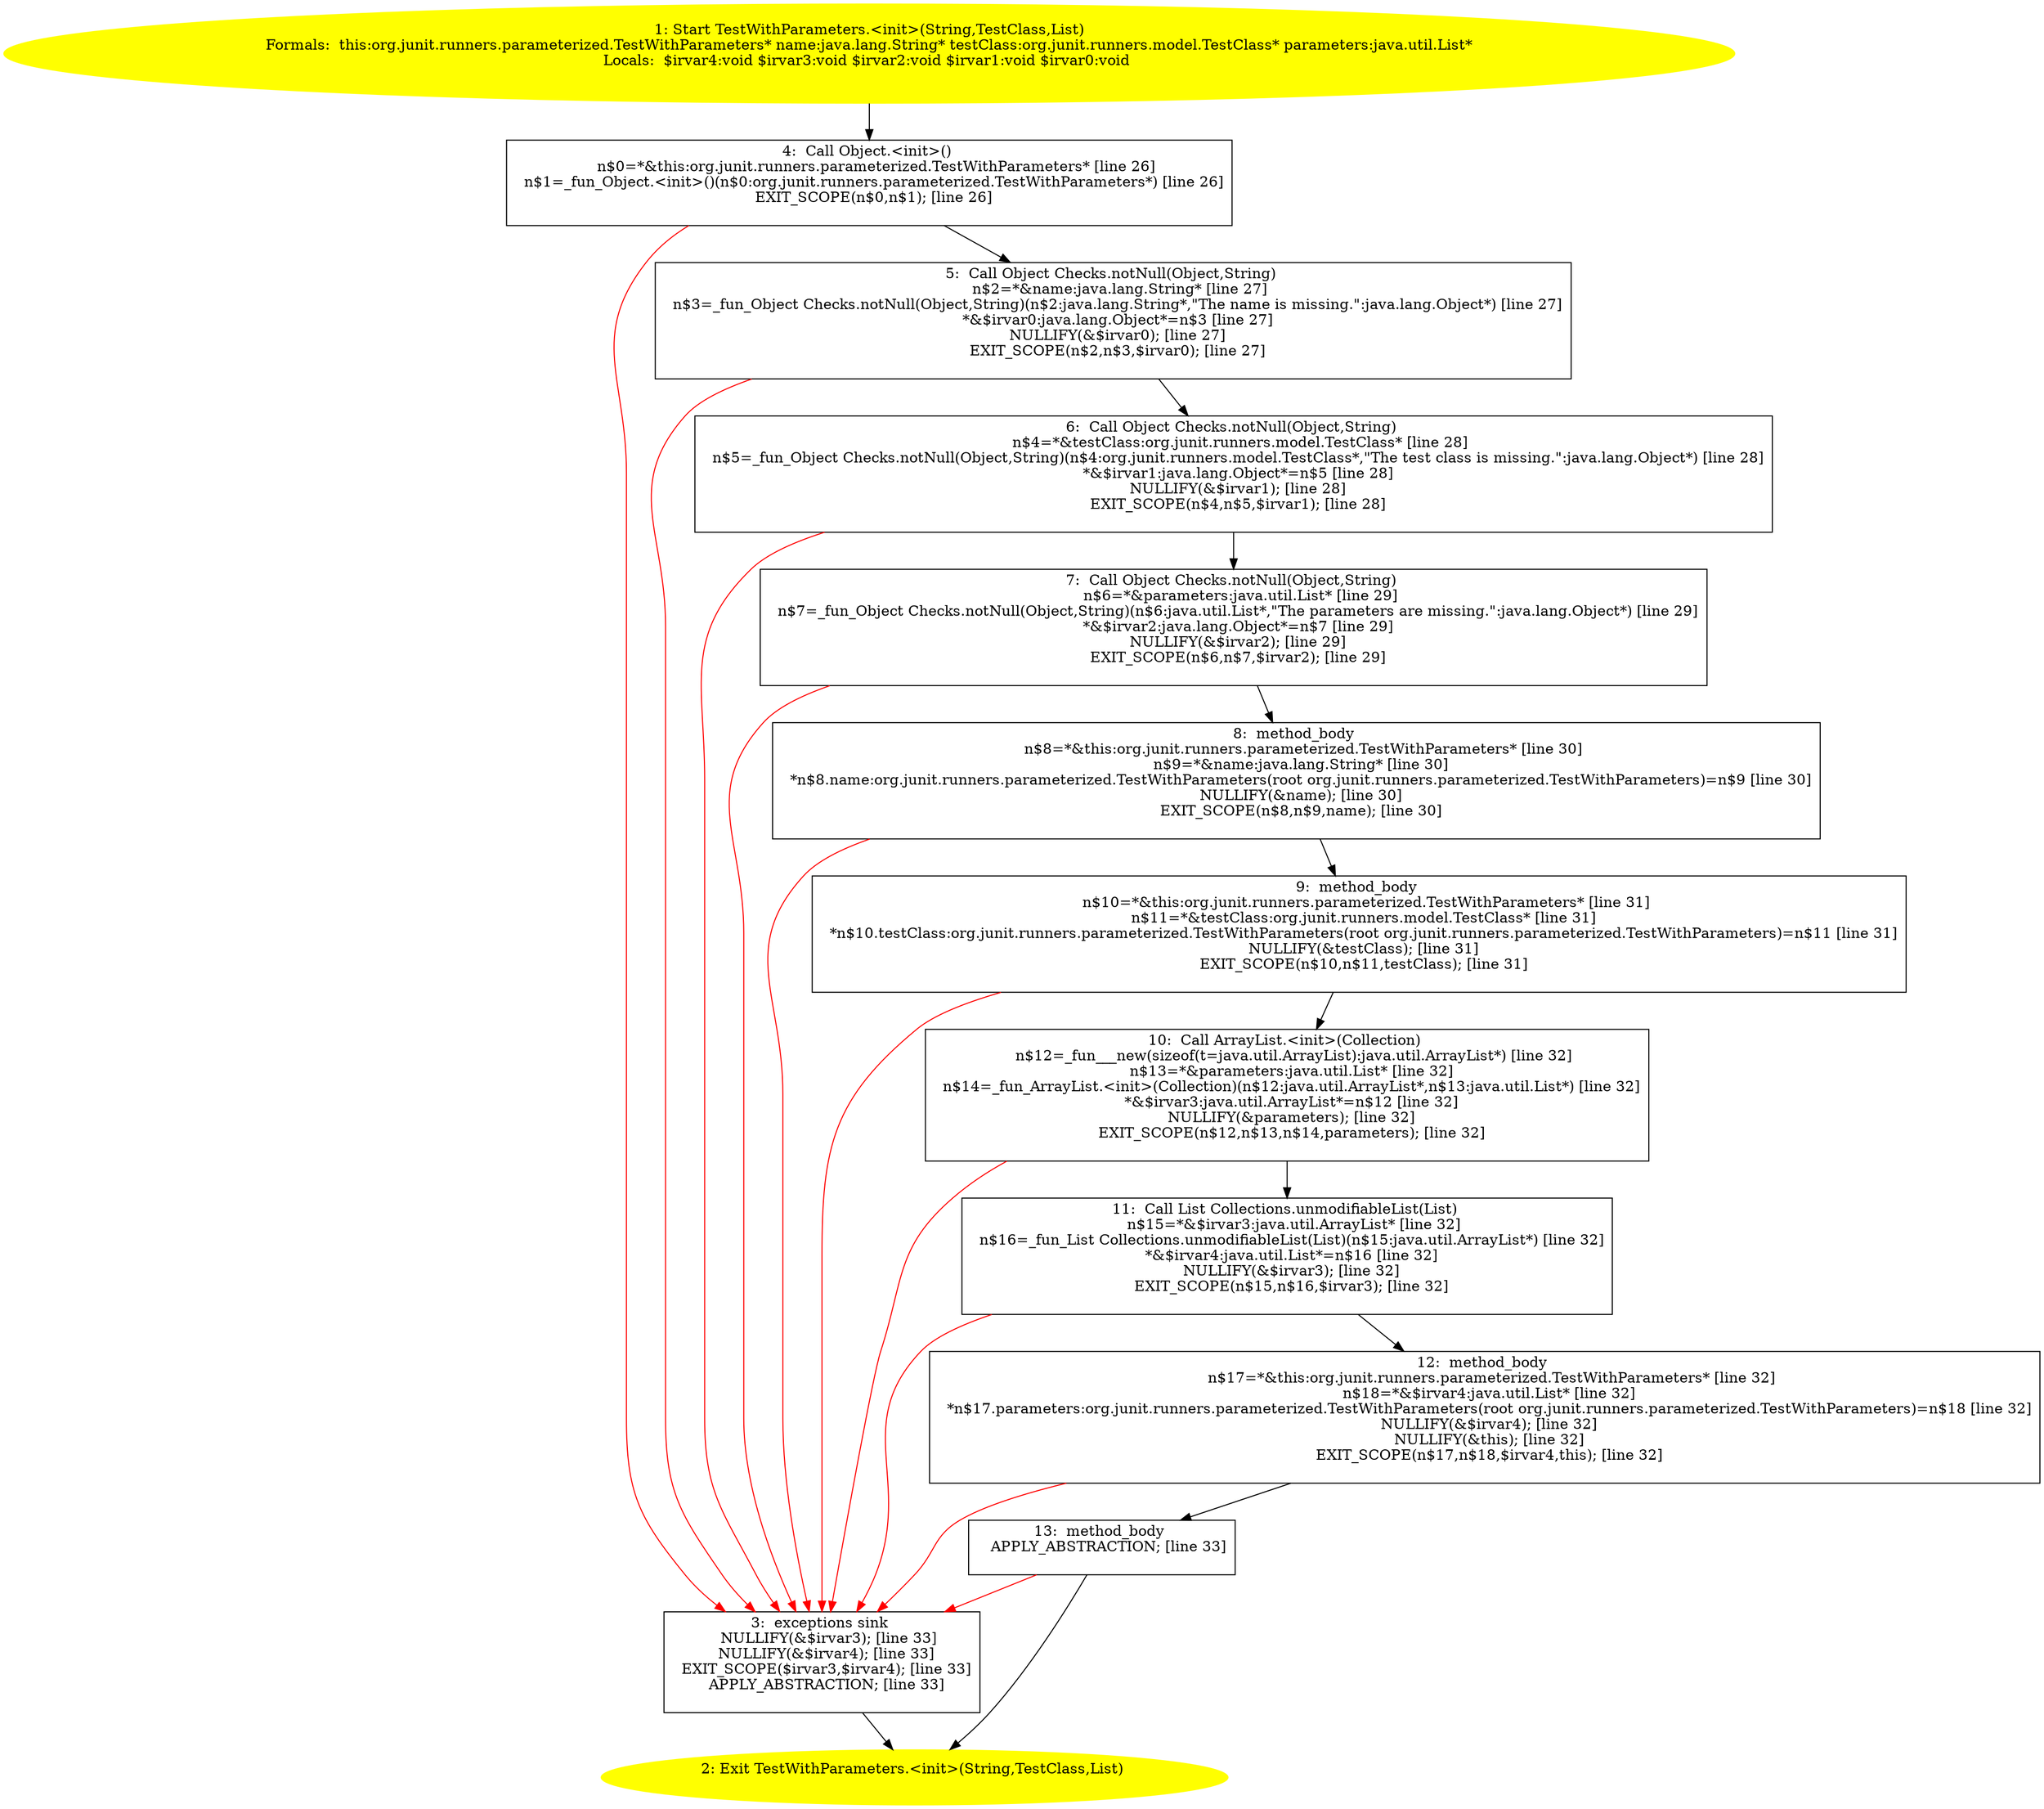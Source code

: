 /* @generated */
digraph cfg {
"org.junit.runners.parameterized.TestWithParameters.<init>(java.lang.String,org.junit.runners.model.T.a1c2616d3b4a9fbe28bcde292819b786_1" [label="1: Start TestWithParameters.<init>(String,TestClass,List)\nFormals:  this:org.junit.runners.parameterized.TestWithParameters* name:java.lang.String* testClass:org.junit.runners.model.TestClass* parameters:java.util.List*\nLocals:  $irvar4:void $irvar3:void $irvar2:void $irvar1:void $irvar0:void \n  " color=yellow style=filled]
	

	 "org.junit.runners.parameterized.TestWithParameters.<init>(java.lang.String,org.junit.runners.model.T.a1c2616d3b4a9fbe28bcde292819b786_1" -> "org.junit.runners.parameterized.TestWithParameters.<init>(java.lang.String,org.junit.runners.model.T.a1c2616d3b4a9fbe28bcde292819b786_4" ;
"org.junit.runners.parameterized.TestWithParameters.<init>(java.lang.String,org.junit.runners.model.T.a1c2616d3b4a9fbe28bcde292819b786_2" [label="2: Exit TestWithParameters.<init>(String,TestClass,List) \n  " color=yellow style=filled]
	

"org.junit.runners.parameterized.TestWithParameters.<init>(java.lang.String,org.junit.runners.model.T.a1c2616d3b4a9fbe28bcde292819b786_3" [label="3:  exceptions sink \n   NULLIFY(&$irvar3); [line 33]\n  NULLIFY(&$irvar4); [line 33]\n  EXIT_SCOPE($irvar3,$irvar4); [line 33]\n  APPLY_ABSTRACTION; [line 33]\n " shape="box"]
	

	 "org.junit.runners.parameterized.TestWithParameters.<init>(java.lang.String,org.junit.runners.model.T.a1c2616d3b4a9fbe28bcde292819b786_3" -> "org.junit.runners.parameterized.TestWithParameters.<init>(java.lang.String,org.junit.runners.model.T.a1c2616d3b4a9fbe28bcde292819b786_2" ;
"org.junit.runners.parameterized.TestWithParameters.<init>(java.lang.String,org.junit.runners.model.T.a1c2616d3b4a9fbe28bcde292819b786_4" [label="4:  Call Object.<init>() \n   n$0=*&this:org.junit.runners.parameterized.TestWithParameters* [line 26]\n  n$1=_fun_Object.<init>()(n$0:org.junit.runners.parameterized.TestWithParameters*) [line 26]\n  EXIT_SCOPE(n$0,n$1); [line 26]\n " shape="box"]
	

	 "org.junit.runners.parameterized.TestWithParameters.<init>(java.lang.String,org.junit.runners.model.T.a1c2616d3b4a9fbe28bcde292819b786_4" -> "org.junit.runners.parameterized.TestWithParameters.<init>(java.lang.String,org.junit.runners.model.T.a1c2616d3b4a9fbe28bcde292819b786_5" ;
	 "org.junit.runners.parameterized.TestWithParameters.<init>(java.lang.String,org.junit.runners.model.T.a1c2616d3b4a9fbe28bcde292819b786_4" -> "org.junit.runners.parameterized.TestWithParameters.<init>(java.lang.String,org.junit.runners.model.T.a1c2616d3b4a9fbe28bcde292819b786_3" [color="red" ];
"org.junit.runners.parameterized.TestWithParameters.<init>(java.lang.String,org.junit.runners.model.T.a1c2616d3b4a9fbe28bcde292819b786_5" [label="5:  Call Object Checks.notNull(Object,String) \n   n$2=*&name:java.lang.String* [line 27]\n  n$3=_fun_Object Checks.notNull(Object,String)(n$2:java.lang.String*,\"The name is missing.\":java.lang.Object*) [line 27]\n  *&$irvar0:java.lang.Object*=n$3 [line 27]\n  NULLIFY(&$irvar0); [line 27]\n  EXIT_SCOPE(n$2,n$3,$irvar0); [line 27]\n " shape="box"]
	

	 "org.junit.runners.parameterized.TestWithParameters.<init>(java.lang.String,org.junit.runners.model.T.a1c2616d3b4a9fbe28bcde292819b786_5" -> "org.junit.runners.parameterized.TestWithParameters.<init>(java.lang.String,org.junit.runners.model.T.a1c2616d3b4a9fbe28bcde292819b786_6" ;
	 "org.junit.runners.parameterized.TestWithParameters.<init>(java.lang.String,org.junit.runners.model.T.a1c2616d3b4a9fbe28bcde292819b786_5" -> "org.junit.runners.parameterized.TestWithParameters.<init>(java.lang.String,org.junit.runners.model.T.a1c2616d3b4a9fbe28bcde292819b786_3" [color="red" ];
"org.junit.runners.parameterized.TestWithParameters.<init>(java.lang.String,org.junit.runners.model.T.a1c2616d3b4a9fbe28bcde292819b786_6" [label="6:  Call Object Checks.notNull(Object,String) \n   n$4=*&testClass:org.junit.runners.model.TestClass* [line 28]\n  n$5=_fun_Object Checks.notNull(Object,String)(n$4:org.junit.runners.model.TestClass*,\"The test class is missing.\":java.lang.Object*) [line 28]\n  *&$irvar1:java.lang.Object*=n$5 [line 28]\n  NULLIFY(&$irvar1); [line 28]\n  EXIT_SCOPE(n$4,n$5,$irvar1); [line 28]\n " shape="box"]
	

	 "org.junit.runners.parameterized.TestWithParameters.<init>(java.lang.String,org.junit.runners.model.T.a1c2616d3b4a9fbe28bcde292819b786_6" -> "org.junit.runners.parameterized.TestWithParameters.<init>(java.lang.String,org.junit.runners.model.T.a1c2616d3b4a9fbe28bcde292819b786_7" ;
	 "org.junit.runners.parameterized.TestWithParameters.<init>(java.lang.String,org.junit.runners.model.T.a1c2616d3b4a9fbe28bcde292819b786_6" -> "org.junit.runners.parameterized.TestWithParameters.<init>(java.lang.String,org.junit.runners.model.T.a1c2616d3b4a9fbe28bcde292819b786_3" [color="red" ];
"org.junit.runners.parameterized.TestWithParameters.<init>(java.lang.String,org.junit.runners.model.T.a1c2616d3b4a9fbe28bcde292819b786_7" [label="7:  Call Object Checks.notNull(Object,String) \n   n$6=*&parameters:java.util.List* [line 29]\n  n$7=_fun_Object Checks.notNull(Object,String)(n$6:java.util.List*,\"The parameters are missing.\":java.lang.Object*) [line 29]\n  *&$irvar2:java.lang.Object*=n$7 [line 29]\n  NULLIFY(&$irvar2); [line 29]\n  EXIT_SCOPE(n$6,n$7,$irvar2); [line 29]\n " shape="box"]
	

	 "org.junit.runners.parameterized.TestWithParameters.<init>(java.lang.String,org.junit.runners.model.T.a1c2616d3b4a9fbe28bcde292819b786_7" -> "org.junit.runners.parameterized.TestWithParameters.<init>(java.lang.String,org.junit.runners.model.T.a1c2616d3b4a9fbe28bcde292819b786_8" ;
	 "org.junit.runners.parameterized.TestWithParameters.<init>(java.lang.String,org.junit.runners.model.T.a1c2616d3b4a9fbe28bcde292819b786_7" -> "org.junit.runners.parameterized.TestWithParameters.<init>(java.lang.String,org.junit.runners.model.T.a1c2616d3b4a9fbe28bcde292819b786_3" [color="red" ];
"org.junit.runners.parameterized.TestWithParameters.<init>(java.lang.String,org.junit.runners.model.T.a1c2616d3b4a9fbe28bcde292819b786_8" [label="8:  method_body \n   n$8=*&this:org.junit.runners.parameterized.TestWithParameters* [line 30]\n  n$9=*&name:java.lang.String* [line 30]\n  *n$8.name:org.junit.runners.parameterized.TestWithParameters(root org.junit.runners.parameterized.TestWithParameters)=n$9 [line 30]\n  NULLIFY(&name); [line 30]\n  EXIT_SCOPE(n$8,n$9,name); [line 30]\n " shape="box"]
	

	 "org.junit.runners.parameterized.TestWithParameters.<init>(java.lang.String,org.junit.runners.model.T.a1c2616d3b4a9fbe28bcde292819b786_8" -> "org.junit.runners.parameterized.TestWithParameters.<init>(java.lang.String,org.junit.runners.model.T.a1c2616d3b4a9fbe28bcde292819b786_9" ;
	 "org.junit.runners.parameterized.TestWithParameters.<init>(java.lang.String,org.junit.runners.model.T.a1c2616d3b4a9fbe28bcde292819b786_8" -> "org.junit.runners.parameterized.TestWithParameters.<init>(java.lang.String,org.junit.runners.model.T.a1c2616d3b4a9fbe28bcde292819b786_3" [color="red" ];
"org.junit.runners.parameterized.TestWithParameters.<init>(java.lang.String,org.junit.runners.model.T.a1c2616d3b4a9fbe28bcde292819b786_9" [label="9:  method_body \n   n$10=*&this:org.junit.runners.parameterized.TestWithParameters* [line 31]\n  n$11=*&testClass:org.junit.runners.model.TestClass* [line 31]\n  *n$10.testClass:org.junit.runners.parameterized.TestWithParameters(root org.junit.runners.parameterized.TestWithParameters)=n$11 [line 31]\n  NULLIFY(&testClass); [line 31]\n  EXIT_SCOPE(n$10,n$11,testClass); [line 31]\n " shape="box"]
	

	 "org.junit.runners.parameterized.TestWithParameters.<init>(java.lang.String,org.junit.runners.model.T.a1c2616d3b4a9fbe28bcde292819b786_9" -> "org.junit.runners.parameterized.TestWithParameters.<init>(java.lang.String,org.junit.runners.model.T.a1c2616d3b4a9fbe28bcde292819b786_10" ;
	 "org.junit.runners.parameterized.TestWithParameters.<init>(java.lang.String,org.junit.runners.model.T.a1c2616d3b4a9fbe28bcde292819b786_9" -> "org.junit.runners.parameterized.TestWithParameters.<init>(java.lang.String,org.junit.runners.model.T.a1c2616d3b4a9fbe28bcde292819b786_3" [color="red" ];
"org.junit.runners.parameterized.TestWithParameters.<init>(java.lang.String,org.junit.runners.model.T.a1c2616d3b4a9fbe28bcde292819b786_10" [label="10:  Call ArrayList.<init>(Collection) \n   n$12=_fun___new(sizeof(t=java.util.ArrayList):java.util.ArrayList*) [line 32]\n  n$13=*&parameters:java.util.List* [line 32]\n  n$14=_fun_ArrayList.<init>(Collection)(n$12:java.util.ArrayList*,n$13:java.util.List*) [line 32]\n  *&$irvar3:java.util.ArrayList*=n$12 [line 32]\n  NULLIFY(&parameters); [line 32]\n  EXIT_SCOPE(n$12,n$13,n$14,parameters); [line 32]\n " shape="box"]
	

	 "org.junit.runners.parameterized.TestWithParameters.<init>(java.lang.String,org.junit.runners.model.T.a1c2616d3b4a9fbe28bcde292819b786_10" -> "org.junit.runners.parameterized.TestWithParameters.<init>(java.lang.String,org.junit.runners.model.T.a1c2616d3b4a9fbe28bcde292819b786_11" ;
	 "org.junit.runners.parameterized.TestWithParameters.<init>(java.lang.String,org.junit.runners.model.T.a1c2616d3b4a9fbe28bcde292819b786_10" -> "org.junit.runners.parameterized.TestWithParameters.<init>(java.lang.String,org.junit.runners.model.T.a1c2616d3b4a9fbe28bcde292819b786_3" [color="red" ];
"org.junit.runners.parameterized.TestWithParameters.<init>(java.lang.String,org.junit.runners.model.T.a1c2616d3b4a9fbe28bcde292819b786_11" [label="11:  Call List Collections.unmodifiableList(List) \n   n$15=*&$irvar3:java.util.ArrayList* [line 32]\n  n$16=_fun_List Collections.unmodifiableList(List)(n$15:java.util.ArrayList*) [line 32]\n  *&$irvar4:java.util.List*=n$16 [line 32]\n  NULLIFY(&$irvar3); [line 32]\n  EXIT_SCOPE(n$15,n$16,$irvar3); [line 32]\n " shape="box"]
	

	 "org.junit.runners.parameterized.TestWithParameters.<init>(java.lang.String,org.junit.runners.model.T.a1c2616d3b4a9fbe28bcde292819b786_11" -> "org.junit.runners.parameterized.TestWithParameters.<init>(java.lang.String,org.junit.runners.model.T.a1c2616d3b4a9fbe28bcde292819b786_12" ;
	 "org.junit.runners.parameterized.TestWithParameters.<init>(java.lang.String,org.junit.runners.model.T.a1c2616d3b4a9fbe28bcde292819b786_11" -> "org.junit.runners.parameterized.TestWithParameters.<init>(java.lang.String,org.junit.runners.model.T.a1c2616d3b4a9fbe28bcde292819b786_3" [color="red" ];
"org.junit.runners.parameterized.TestWithParameters.<init>(java.lang.String,org.junit.runners.model.T.a1c2616d3b4a9fbe28bcde292819b786_12" [label="12:  method_body \n   n$17=*&this:org.junit.runners.parameterized.TestWithParameters* [line 32]\n  n$18=*&$irvar4:java.util.List* [line 32]\n  *n$17.parameters:org.junit.runners.parameterized.TestWithParameters(root org.junit.runners.parameterized.TestWithParameters)=n$18 [line 32]\n  NULLIFY(&$irvar4); [line 32]\n  NULLIFY(&this); [line 32]\n  EXIT_SCOPE(n$17,n$18,$irvar4,this); [line 32]\n " shape="box"]
	

	 "org.junit.runners.parameterized.TestWithParameters.<init>(java.lang.String,org.junit.runners.model.T.a1c2616d3b4a9fbe28bcde292819b786_12" -> "org.junit.runners.parameterized.TestWithParameters.<init>(java.lang.String,org.junit.runners.model.T.a1c2616d3b4a9fbe28bcde292819b786_13" ;
	 "org.junit.runners.parameterized.TestWithParameters.<init>(java.lang.String,org.junit.runners.model.T.a1c2616d3b4a9fbe28bcde292819b786_12" -> "org.junit.runners.parameterized.TestWithParameters.<init>(java.lang.String,org.junit.runners.model.T.a1c2616d3b4a9fbe28bcde292819b786_3" [color="red" ];
"org.junit.runners.parameterized.TestWithParameters.<init>(java.lang.String,org.junit.runners.model.T.a1c2616d3b4a9fbe28bcde292819b786_13" [label="13:  method_body \n   APPLY_ABSTRACTION; [line 33]\n " shape="box"]
	

	 "org.junit.runners.parameterized.TestWithParameters.<init>(java.lang.String,org.junit.runners.model.T.a1c2616d3b4a9fbe28bcde292819b786_13" -> "org.junit.runners.parameterized.TestWithParameters.<init>(java.lang.String,org.junit.runners.model.T.a1c2616d3b4a9fbe28bcde292819b786_2" ;
	 "org.junit.runners.parameterized.TestWithParameters.<init>(java.lang.String,org.junit.runners.model.T.a1c2616d3b4a9fbe28bcde292819b786_13" -> "org.junit.runners.parameterized.TestWithParameters.<init>(java.lang.String,org.junit.runners.model.T.a1c2616d3b4a9fbe28bcde292819b786_3" [color="red" ];
}
